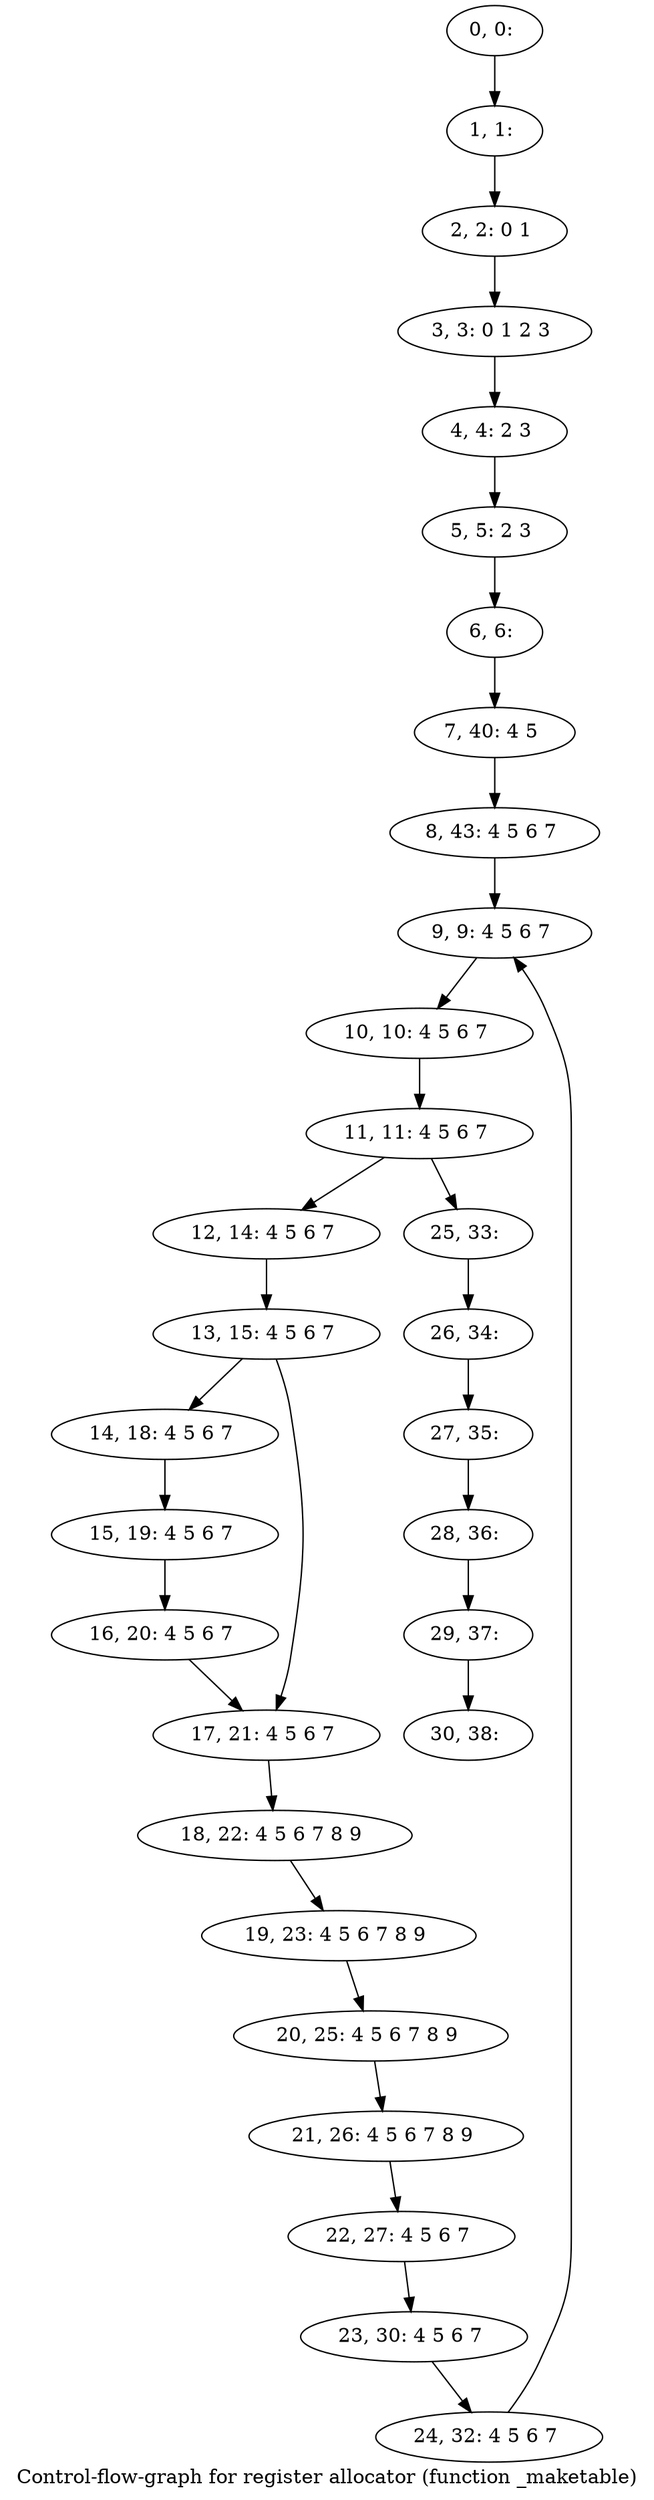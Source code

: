 digraph G {
graph [label="Control-flow-graph for register allocator (function _maketable)"]
0[label="0, 0: "];
1[label="1, 1: "];
2[label="2, 2: 0 1 "];
3[label="3, 3: 0 1 2 3 "];
4[label="4, 4: 2 3 "];
5[label="5, 5: 2 3 "];
6[label="6, 6: "];
7[label="7, 40: 4 5 "];
8[label="8, 43: 4 5 6 7 "];
9[label="9, 9: 4 5 6 7 "];
10[label="10, 10: 4 5 6 7 "];
11[label="11, 11: 4 5 6 7 "];
12[label="12, 14: 4 5 6 7 "];
13[label="13, 15: 4 5 6 7 "];
14[label="14, 18: 4 5 6 7 "];
15[label="15, 19: 4 5 6 7 "];
16[label="16, 20: 4 5 6 7 "];
17[label="17, 21: 4 5 6 7 "];
18[label="18, 22: 4 5 6 7 8 9 "];
19[label="19, 23: 4 5 6 7 8 9 "];
20[label="20, 25: 4 5 6 7 8 9 "];
21[label="21, 26: 4 5 6 7 8 9 "];
22[label="22, 27: 4 5 6 7 "];
23[label="23, 30: 4 5 6 7 "];
24[label="24, 32: 4 5 6 7 "];
25[label="25, 33: "];
26[label="26, 34: "];
27[label="27, 35: "];
28[label="28, 36: "];
29[label="29, 37: "];
30[label="30, 38: "];
0->1 ;
1->2 ;
2->3 ;
3->4 ;
4->5 ;
5->6 ;
6->7 ;
7->8 ;
8->9 ;
9->10 ;
10->11 ;
11->12 ;
11->25 ;
12->13 ;
13->14 ;
13->17 ;
14->15 ;
15->16 ;
16->17 ;
17->18 ;
18->19 ;
19->20 ;
20->21 ;
21->22 ;
22->23 ;
23->24 ;
24->9 ;
25->26 ;
26->27 ;
27->28 ;
28->29 ;
29->30 ;
}
